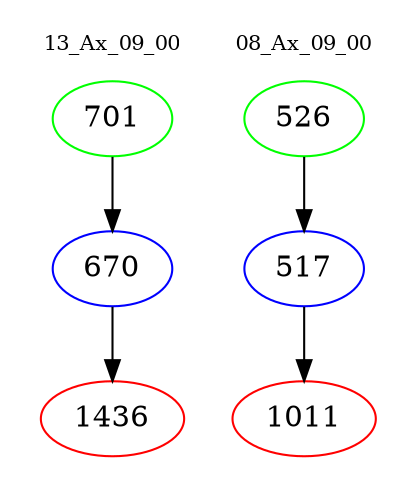 digraph{
subgraph cluster_0 {
color = white
label = "13_Ax_09_00";
fontsize=10;
T0_701 [label="701", color="green"]
T0_701 -> T0_670 [color="black"]
T0_670 [label="670", color="blue"]
T0_670 -> T0_1436 [color="black"]
T0_1436 [label="1436", color="red"]
}
subgraph cluster_1 {
color = white
label = "08_Ax_09_00";
fontsize=10;
T1_526 [label="526", color="green"]
T1_526 -> T1_517 [color="black"]
T1_517 [label="517", color="blue"]
T1_517 -> T1_1011 [color="black"]
T1_1011 [label="1011", color="red"]
}
}
